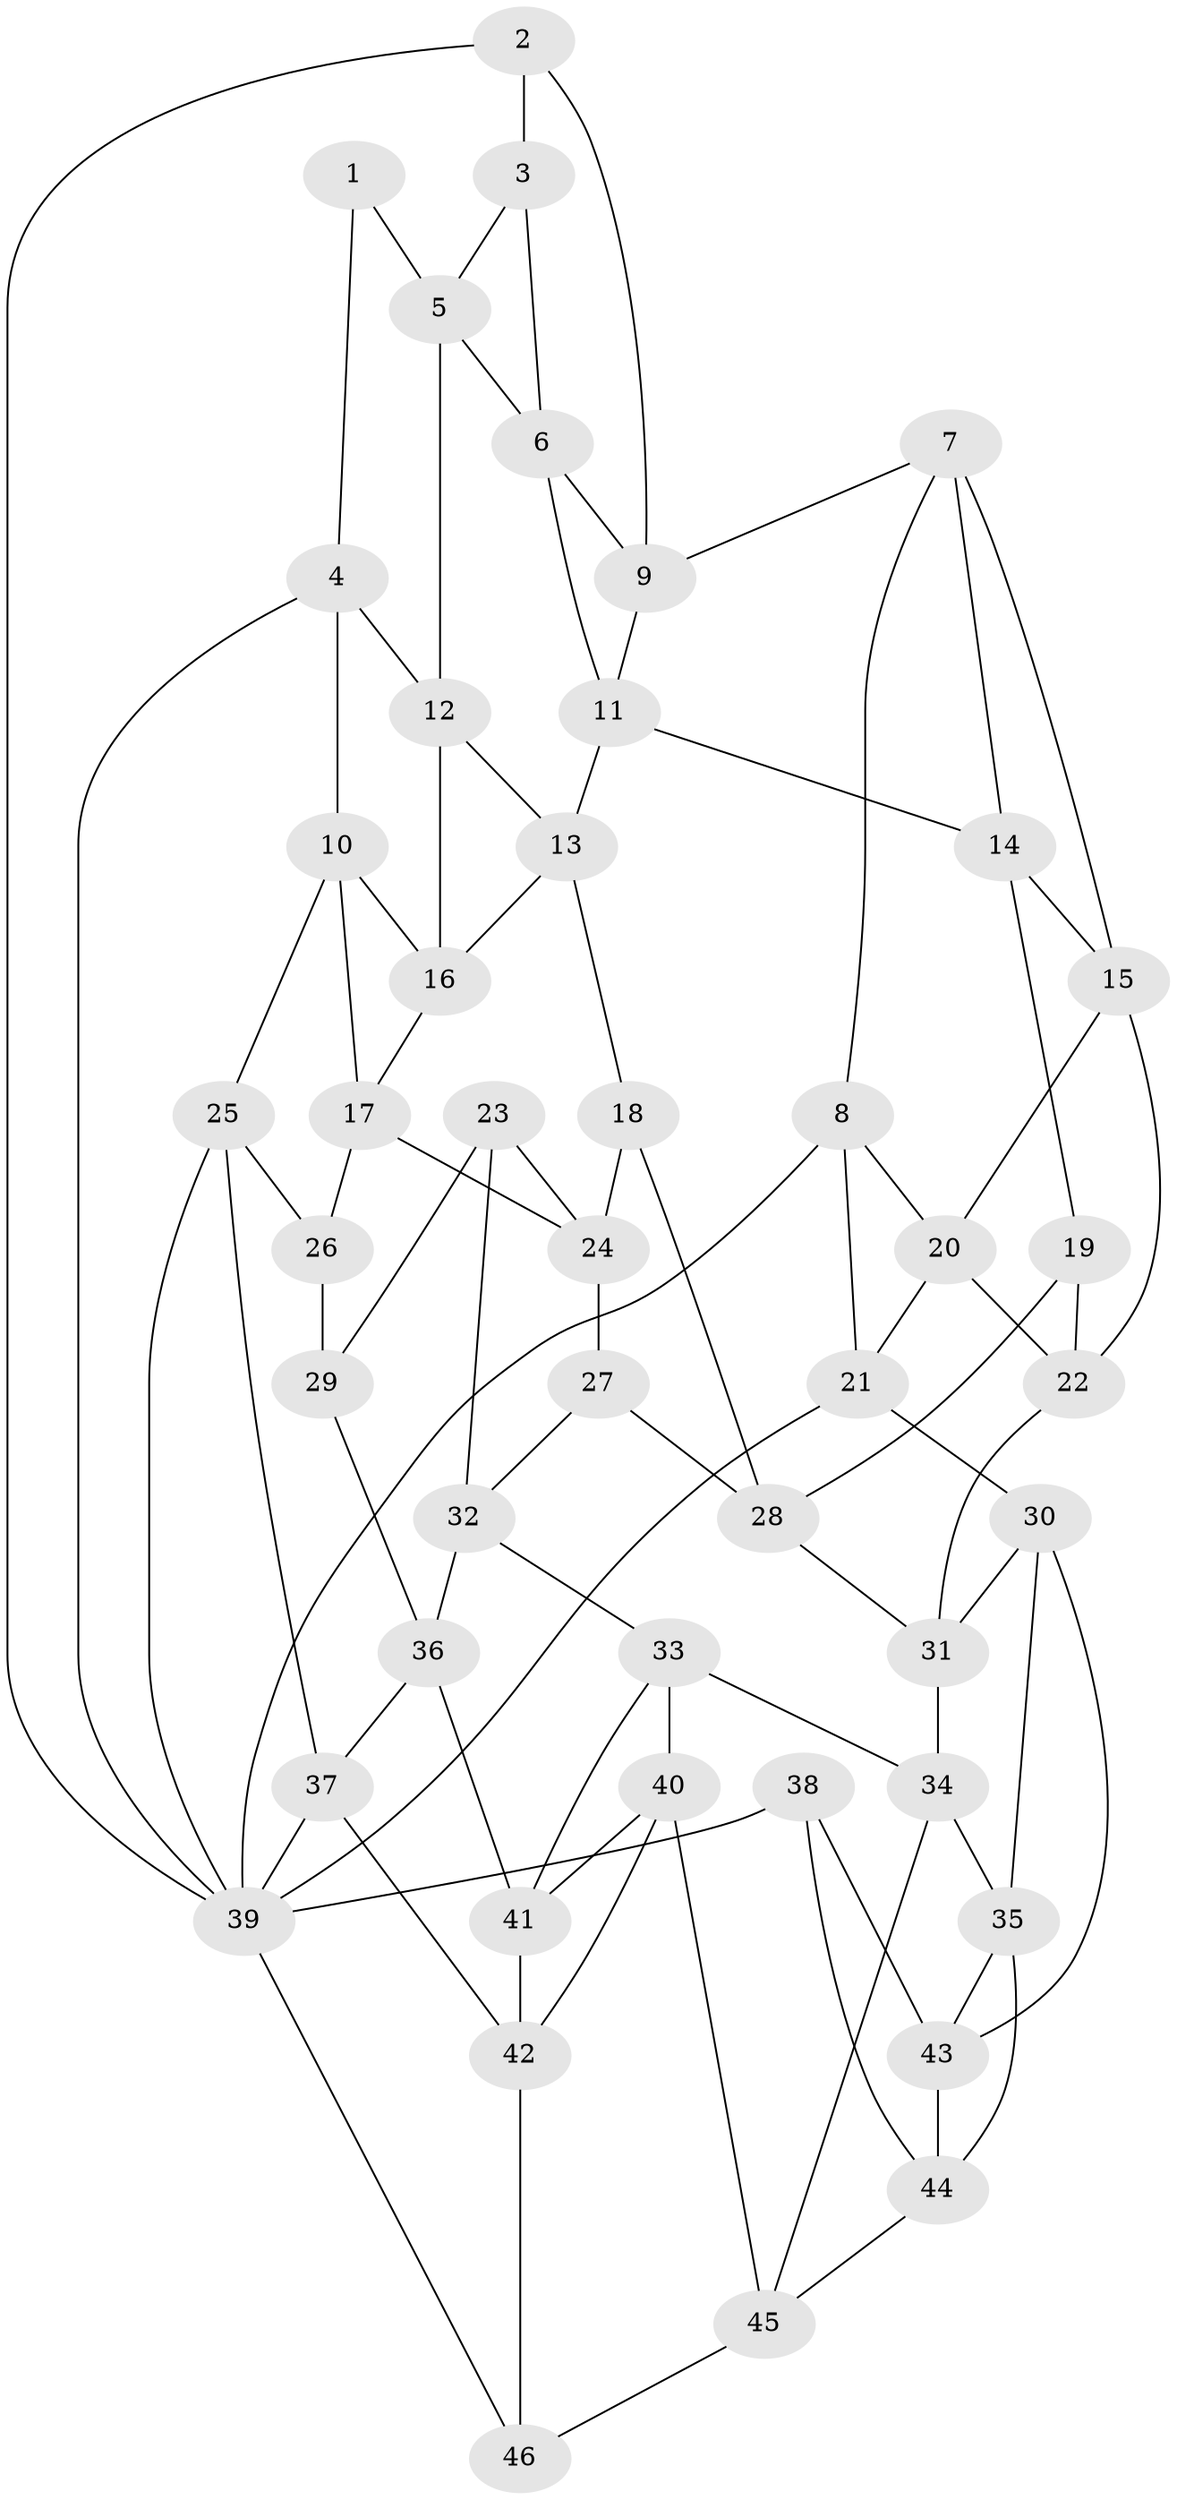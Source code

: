 // original degree distribution, {3: 0.021739130434782608, 5: 0.5652173913043478, 6: 0.1956521739130435, 4: 0.21739130434782608}
// Generated by graph-tools (version 1.1) at 2025/51/03/09/25 03:51:06]
// undirected, 46 vertices, 88 edges
graph export_dot {
graph [start="1"]
  node [color=gray90,style=filled];
  1;
  2;
  3;
  4;
  5;
  6;
  7;
  8;
  9;
  10;
  11;
  12;
  13;
  14;
  15;
  16;
  17;
  18;
  19;
  20;
  21;
  22;
  23;
  24;
  25;
  26;
  27;
  28;
  29;
  30;
  31;
  32;
  33;
  34;
  35;
  36;
  37;
  38;
  39;
  40;
  41;
  42;
  43;
  44;
  45;
  46;
  1 -- 4 [weight=1.0];
  1 -- 5 [weight=1.0];
  2 -- 3 [weight=1.0];
  2 -- 9 [weight=1.0];
  2 -- 39 [weight=1.0];
  3 -- 5 [weight=1.0];
  3 -- 6 [weight=1.0];
  4 -- 10 [weight=1.0];
  4 -- 12 [weight=1.0];
  4 -- 39 [weight=1.0];
  5 -- 6 [weight=1.0];
  5 -- 12 [weight=1.0];
  6 -- 9 [weight=1.0];
  6 -- 11 [weight=1.0];
  7 -- 8 [weight=1.0];
  7 -- 9 [weight=1.0];
  7 -- 14 [weight=1.0];
  7 -- 15 [weight=1.0];
  8 -- 20 [weight=1.0];
  8 -- 21 [weight=1.0];
  8 -- 39 [weight=1.0];
  9 -- 11 [weight=1.0];
  10 -- 16 [weight=1.0];
  10 -- 17 [weight=1.0];
  10 -- 25 [weight=1.0];
  11 -- 13 [weight=1.0];
  11 -- 14 [weight=1.0];
  12 -- 13 [weight=1.0];
  12 -- 16 [weight=1.0];
  13 -- 16 [weight=1.0];
  13 -- 18 [weight=1.0];
  14 -- 15 [weight=1.0];
  14 -- 19 [weight=1.0];
  15 -- 20 [weight=1.0];
  15 -- 22 [weight=1.0];
  16 -- 17 [weight=1.0];
  17 -- 24 [weight=1.0];
  17 -- 26 [weight=1.0];
  18 -- 24 [weight=1.0];
  18 -- 28 [weight=1.0];
  19 -- 22 [weight=1.0];
  19 -- 28 [weight=1.0];
  20 -- 21 [weight=1.0];
  20 -- 22 [weight=1.0];
  21 -- 30 [weight=1.0];
  21 -- 39 [weight=1.0];
  22 -- 31 [weight=1.0];
  23 -- 24 [weight=1.0];
  23 -- 29 [weight=1.0];
  23 -- 32 [weight=1.0];
  24 -- 27 [weight=1.0];
  25 -- 26 [weight=1.0];
  25 -- 37 [weight=1.0];
  25 -- 39 [weight=1.0];
  26 -- 29 [weight=2.0];
  27 -- 28 [weight=1.0];
  27 -- 32 [weight=1.0];
  28 -- 31 [weight=1.0];
  29 -- 36 [weight=1.0];
  30 -- 31 [weight=1.0];
  30 -- 35 [weight=1.0];
  30 -- 43 [weight=1.0];
  31 -- 34 [weight=1.0];
  32 -- 33 [weight=1.0];
  32 -- 36 [weight=1.0];
  33 -- 34 [weight=1.0];
  33 -- 40 [weight=1.0];
  33 -- 41 [weight=1.0];
  34 -- 35 [weight=1.0];
  34 -- 45 [weight=1.0];
  35 -- 43 [weight=1.0];
  35 -- 44 [weight=1.0];
  36 -- 37 [weight=1.0];
  36 -- 41 [weight=1.0];
  37 -- 39 [weight=1.0];
  37 -- 42 [weight=1.0];
  38 -- 39 [weight=1.0];
  38 -- 43 [weight=1.0];
  38 -- 44 [weight=1.0];
  39 -- 46 [weight=1.0];
  40 -- 41 [weight=1.0];
  40 -- 42 [weight=1.0];
  40 -- 45 [weight=1.0];
  41 -- 42 [weight=1.0];
  42 -- 46 [weight=1.0];
  43 -- 44 [weight=1.0];
  44 -- 45 [weight=1.0];
  45 -- 46 [weight=1.0];
}
